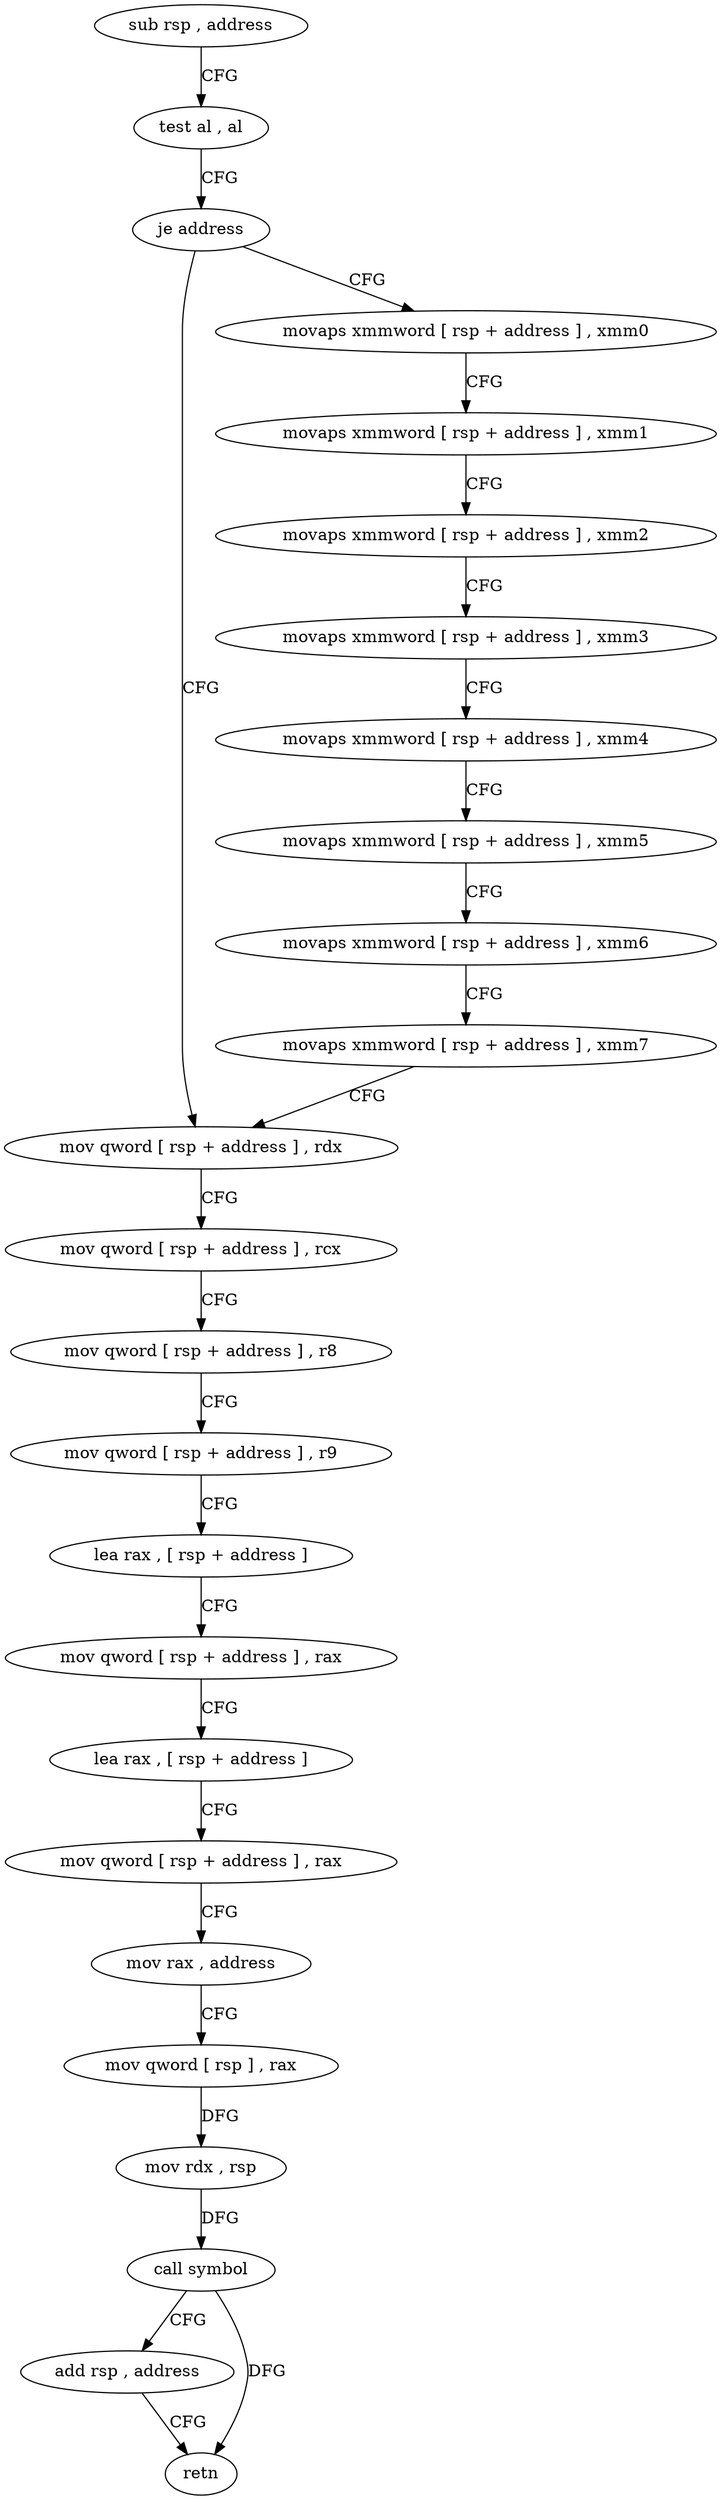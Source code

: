 digraph "func" {
"4227088" [label = "sub rsp , address" ]
"4227095" [label = "test al , al" ]
"4227097" [label = "je address" ]
"4227154" [label = "mov qword [ rsp + address ] , rdx" ]
"4227099" [label = "movaps xmmword [ rsp + address ] , xmm0" ]
"4227159" [label = "mov qword [ rsp + address ] , rcx" ]
"4227164" [label = "mov qword [ rsp + address ] , r8" ]
"4227169" [label = "mov qword [ rsp + address ] , r9" ]
"4227174" [label = "lea rax , [ rsp + address ]" ]
"4227179" [label = "mov qword [ rsp + address ] , rax" ]
"4227184" [label = "lea rax , [ rsp + address ]" ]
"4227192" [label = "mov qword [ rsp + address ] , rax" ]
"4227197" [label = "mov rax , address" ]
"4227207" [label = "mov qword [ rsp ] , rax" ]
"4227211" [label = "mov rdx , rsp" ]
"4227214" [label = "call symbol" ]
"4227219" [label = "add rsp , address" ]
"4227226" [label = "retn" ]
"4227104" [label = "movaps xmmword [ rsp + address ] , xmm1" ]
"4227109" [label = "movaps xmmword [ rsp + address ] , xmm2" ]
"4227114" [label = "movaps xmmword [ rsp + address ] , xmm3" ]
"4227122" [label = "movaps xmmword [ rsp + address ] , xmm4" ]
"4227130" [label = "movaps xmmword [ rsp + address ] , xmm5" ]
"4227138" [label = "movaps xmmword [ rsp + address ] , xmm6" ]
"4227146" [label = "movaps xmmword [ rsp + address ] , xmm7" ]
"4227088" -> "4227095" [ label = "CFG" ]
"4227095" -> "4227097" [ label = "CFG" ]
"4227097" -> "4227154" [ label = "CFG" ]
"4227097" -> "4227099" [ label = "CFG" ]
"4227154" -> "4227159" [ label = "CFG" ]
"4227099" -> "4227104" [ label = "CFG" ]
"4227159" -> "4227164" [ label = "CFG" ]
"4227164" -> "4227169" [ label = "CFG" ]
"4227169" -> "4227174" [ label = "CFG" ]
"4227174" -> "4227179" [ label = "CFG" ]
"4227179" -> "4227184" [ label = "CFG" ]
"4227184" -> "4227192" [ label = "CFG" ]
"4227192" -> "4227197" [ label = "CFG" ]
"4227197" -> "4227207" [ label = "CFG" ]
"4227207" -> "4227211" [ label = "DFG" ]
"4227211" -> "4227214" [ label = "DFG" ]
"4227214" -> "4227219" [ label = "CFG" ]
"4227214" -> "4227226" [ label = "DFG" ]
"4227219" -> "4227226" [ label = "CFG" ]
"4227104" -> "4227109" [ label = "CFG" ]
"4227109" -> "4227114" [ label = "CFG" ]
"4227114" -> "4227122" [ label = "CFG" ]
"4227122" -> "4227130" [ label = "CFG" ]
"4227130" -> "4227138" [ label = "CFG" ]
"4227138" -> "4227146" [ label = "CFG" ]
"4227146" -> "4227154" [ label = "CFG" ]
}

